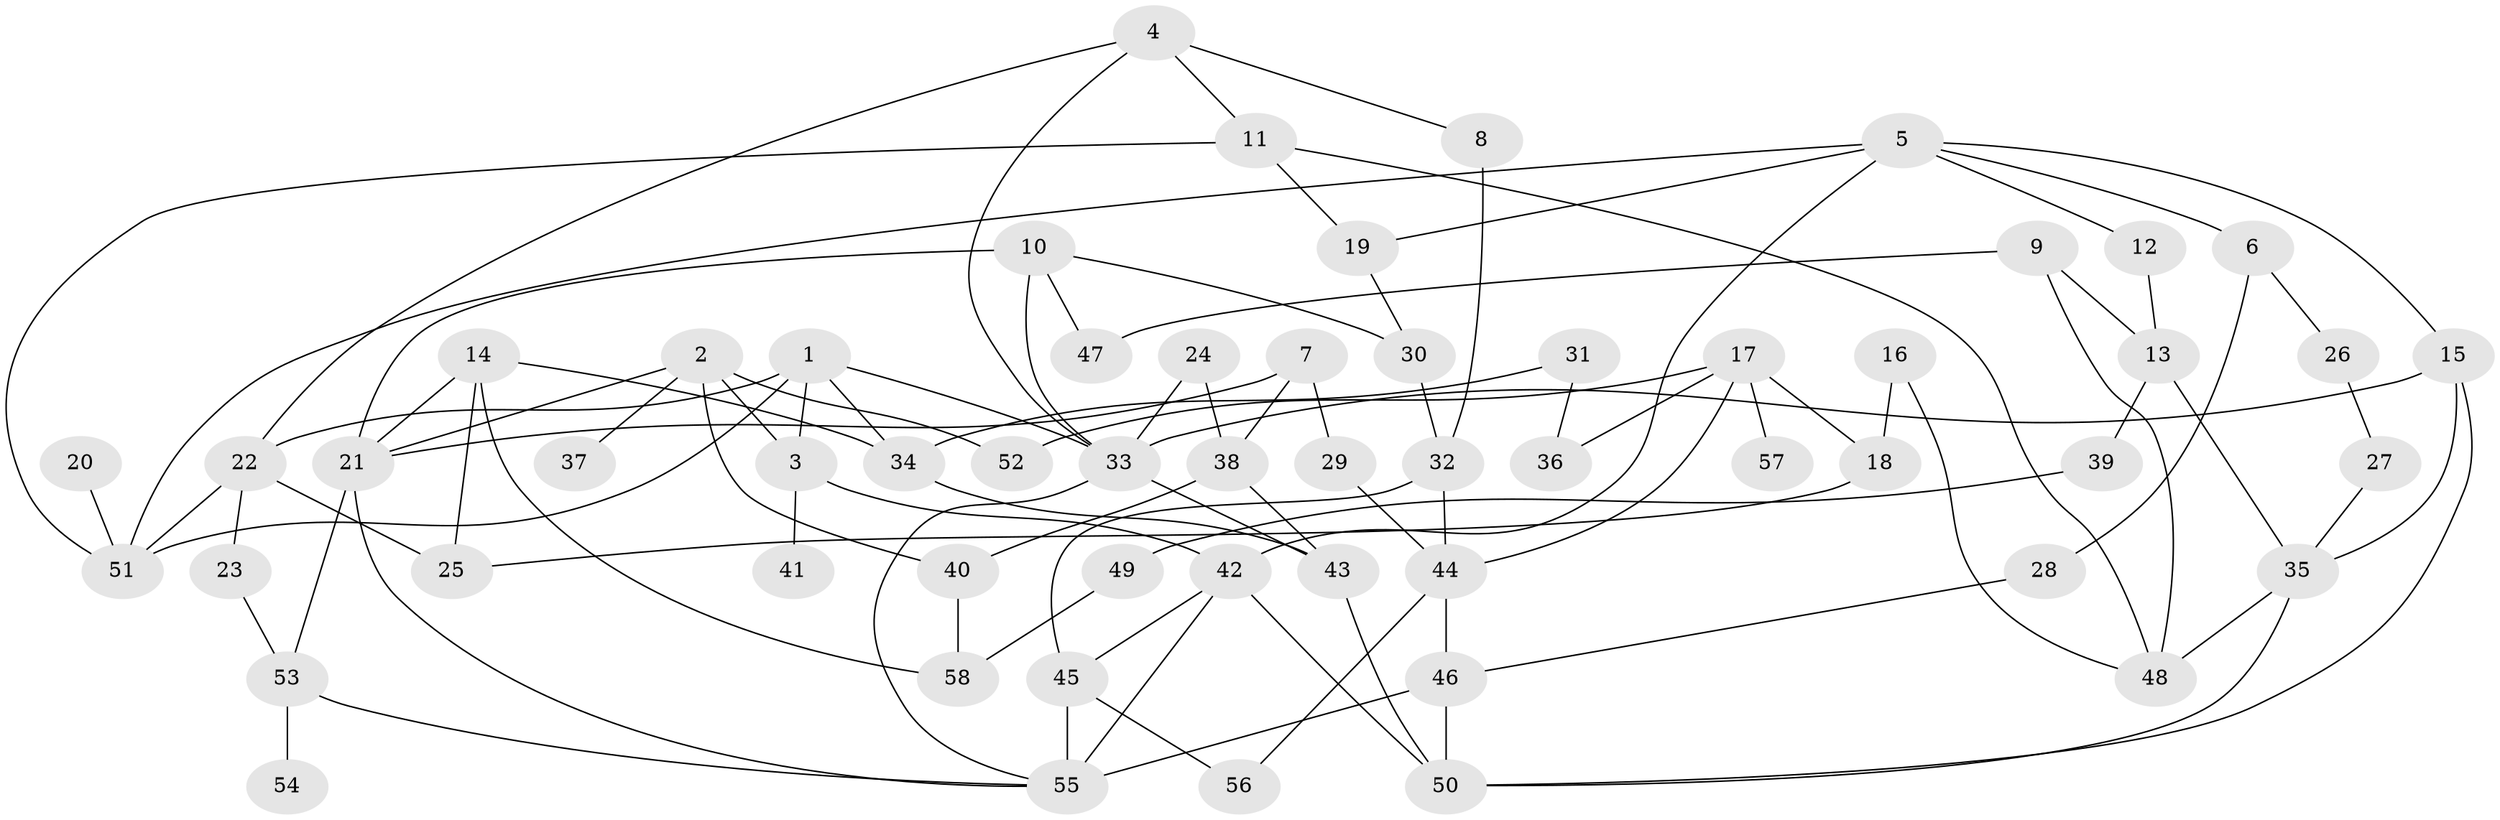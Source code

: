// original degree distribution, {5: 0.11206896551724138, 4: 0.15517241379310345, 2: 0.29310344827586204, 7: 0.008620689655172414, 3: 0.19827586206896552, 1: 0.21551724137931033, 6: 0.017241379310344827}
// Generated by graph-tools (version 1.1) at 2025/01/03/09/25 03:01:00]
// undirected, 58 vertices, 97 edges
graph export_dot {
graph [start="1"]
  node [color=gray90,style=filled];
  1;
  2;
  3;
  4;
  5;
  6;
  7;
  8;
  9;
  10;
  11;
  12;
  13;
  14;
  15;
  16;
  17;
  18;
  19;
  20;
  21;
  22;
  23;
  24;
  25;
  26;
  27;
  28;
  29;
  30;
  31;
  32;
  33;
  34;
  35;
  36;
  37;
  38;
  39;
  40;
  41;
  42;
  43;
  44;
  45;
  46;
  47;
  48;
  49;
  50;
  51;
  52;
  53;
  54;
  55;
  56;
  57;
  58;
  1 -- 3 [weight=1.0];
  1 -- 22 [weight=1.0];
  1 -- 33 [weight=1.0];
  1 -- 34 [weight=1.0];
  1 -- 51 [weight=1.0];
  2 -- 3 [weight=1.0];
  2 -- 21 [weight=1.0];
  2 -- 37 [weight=1.0];
  2 -- 40 [weight=1.0];
  2 -- 52 [weight=1.0];
  3 -- 41 [weight=1.0];
  3 -- 42 [weight=1.0];
  4 -- 8 [weight=1.0];
  4 -- 11 [weight=1.0];
  4 -- 22 [weight=1.0];
  4 -- 33 [weight=1.0];
  5 -- 6 [weight=1.0];
  5 -- 12 [weight=1.0];
  5 -- 15 [weight=1.0];
  5 -- 19 [weight=1.0];
  5 -- 42 [weight=1.0];
  5 -- 51 [weight=1.0];
  6 -- 26 [weight=1.0];
  6 -- 28 [weight=1.0];
  7 -- 21 [weight=1.0];
  7 -- 29 [weight=1.0];
  7 -- 38 [weight=1.0];
  8 -- 32 [weight=1.0];
  9 -- 13 [weight=1.0];
  9 -- 47 [weight=1.0];
  9 -- 48 [weight=1.0];
  10 -- 21 [weight=1.0];
  10 -- 30 [weight=1.0];
  10 -- 33 [weight=2.0];
  10 -- 47 [weight=1.0];
  11 -- 19 [weight=1.0];
  11 -- 48 [weight=1.0];
  11 -- 51 [weight=1.0];
  12 -- 13 [weight=1.0];
  13 -- 35 [weight=1.0];
  13 -- 39 [weight=1.0];
  14 -- 21 [weight=1.0];
  14 -- 25 [weight=1.0];
  14 -- 34 [weight=1.0];
  14 -- 58 [weight=1.0];
  15 -- 33 [weight=1.0];
  15 -- 35 [weight=1.0];
  15 -- 50 [weight=1.0];
  16 -- 18 [weight=1.0];
  16 -- 48 [weight=1.0];
  17 -- 18 [weight=1.0];
  17 -- 36 [weight=1.0];
  17 -- 44 [weight=1.0];
  17 -- 52 [weight=1.0];
  17 -- 57 [weight=1.0];
  18 -- 25 [weight=1.0];
  19 -- 30 [weight=1.0];
  20 -- 51 [weight=1.0];
  21 -- 53 [weight=1.0];
  21 -- 55 [weight=1.0];
  22 -- 23 [weight=1.0];
  22 -- 25 [weight=1.0];
  22 -- 51 [weight=1.0];
  23 -- 53 [weight=1.0];
  24 -- 33 [weight=1.0];
  24 -- 38 [weight=1.0];
  26 -- 27 [weight=1.0];
  27 -- 35 [weight=1.0];
  28 -- 46 [weight=1.0];
  29 -- 44 [weight=1.0];
  30 -- 32 [weight=2.0];
  31 -- 34 [weight=1.0];
  31 -- 36 [weight=1.0];
  32 -- 44 [weight=1.0];
  32 -- 45 [weight=1.0];
  33 -- 43 [weight=1.0];
  33 -- 55 [weight=1.0];
  34 -- 43 [weight=1.0];
  35 -- 48 [weight=1.0];
  35 -- 50 [weight=1.0];
  38 -- 40 [weight=1.0];
  38 -- 43 [weight=1.0];
  39 -- 49 [weight=1.0];
  40 -- 58 [weight=1.0];
  42 -- 45 [weight=1.0];
  42 -- 50 [weight=1.0];
  42 -- 55 [weight=1.0];
  43 -- 50 [weight=1.0];
  44 -- 46 [weight=1.0];
  44 -- 56 [weight=1.0];
  45 -- 55 [weight=2.0];
  45 -- 56 [weight=1.0];
  46 -- 50 [weight=1.0];
  46 -- 55 [weight=1.0];
  49 -- 58 [weight=1.0];
  53 -- 54 [weight=1.0];
  53 -- 55 [weight=1.0];
}
